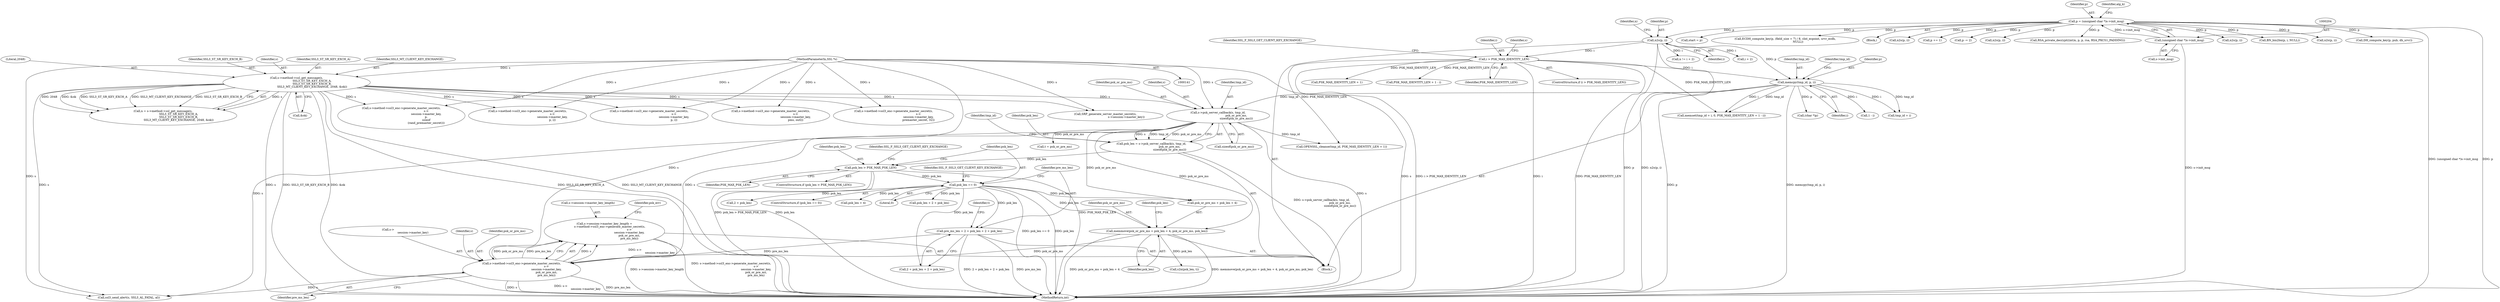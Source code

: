 digraph "0_openssl_3c66a669dfc7b3792f7af0758ea26fe8502ce70c@pointer" {
"1001767" [label="(Call,s->session->master_key_length =\n            s->method->ssl3_enc->generate_master_secret(s,\n                                                        s->\n                                                        session->master_key,\n                                                        psk_or_pre_ms,\n                                                        pre_ms_len))"];
"1001773" [label="(Call,s->method->ssl3_enc->generate_master_secret(s,\n                                                        s->\n                                                        session->master_key,\n                                                        psk_or_pre_ms,\n                                                        pre_ms_len))"];
"1001616" [label="(Call,s->psk_server_callback(s, tmp_id,\n                                         psk_or_pre_ms,\n                                         sizeof(psk_or_pre_ms)))"];
"1000186" [label="(Call,s->method->ssl_get_message(s,\n                                   SSL3_ST_SR_KEY_EXCH_A,\n                                   SSL3_ST_SR_KEY_EXCH_B,\n                                   SSL3_MT_CLIENT_KEY_EXCHANGE, 2048, &ok))"];
"1000142" [label="(MethodParameterIn,SSL *s)"];
"1001600" [label="(Call,memcpy(tmp_id, p, i))"];
"1001566" [label="(Call,n2s(p, i))"];
"1000201" [label="(Call,p = (unsigned char *)s->init_msg)"];
"1000203" [label="(Call,(unsigned char *)s->init_msg)"];
"1001581" [label="(Call,i > PSK_MAX_IDENTITY_LEN)"];
"1001661" [label="(Call,memmove(psk_or_pre_ms + psk_len + 4, psk_or_pre_ms, psk_len))"];
"1001638" [label="(Call,psk_len == 0)"];
"1001628" [label="(Call,psk_len > PSK_MAX_PSK_LEN)"];
"1001614" [label="(Call,psk_len = s->psk_server_callback(s, tmp_id,\n                                         psk_or_pre_ms,\n                                         sizeof(psk_or_pre_ms)))"];
"1001649" [label="(Call,pre_ms_len = 2 + psk_len + 2 + psk_len)"];
"1001669" [label="(Call,s2n(psk_len, t))"];
"1002056" [label="(Call,start = p)"];
"1001566" [label="(Call,n2s(p, i))"];
"1001775" [label="(Call,s->\n                                                        session->master_key)"];
"1000494" [label="(Call,s->method->ssl3_enc->generate_master_secret(s,\n                                                        s->\n                                                        session->master_key,\n                                                        p,\n                                                        sizeof\n                                                        (rand_premaster_secret)))"];
"1001544" [label="(Block,)"];
"1001571" [label="(Identifier,n)"];
"1001475" [label="(Call,ECDH_compute_key(p, (field_size + 7) / 8, clnt_ecpoint, srvr_ecdh,\n                             NULL))"];
"1001615" [label="(Identifier,psk_len)"];
"1001601" [label="(Identifier,tmp_id)"];
"1001661" [label="(Call,memmove(psk_or_pre_ms + psk_len + 4, psk_or_pre_ms, psk_len))"];
"1001640" [label="(Literal,0)"];
"1001570" [label="(Call,n != i + 2)"];
"1001616" [label="(Call,s->psk_server_callback(s, tmp_id,\n                                         psk_or_pre_ms,\n                                         sizeof(psk_or_pre_ms)))"];
"1001670" [label="(Identifier,psk_len)"];
"1001767" [label="(Call,s->session->master_key_length =\n            s->method->ssl3_enc->generate_master_secret(s,\n                                                        s->\n                                                        session->master_key,\n                                                        psk_or_pre_ms,\n                                                        pre_ms_len))"];
"1001614" [label="(Call,psk_len = s->psk_server_callback(s, tmp_id,\n                                         psk_or_pre_ms,\n                                         sizeof(psk_or_pre_ms)))"];
"1000188" [label="(Identifier,SSL3_ST_SR_KEY_EXCH_A)"];
"1001582" [label="(Identifier,i)"];
"1001628" [label="(Call,psk_len > PSK_MAX_PSK_LEN)"];
"1001653" [label="(Call,psk_len + 2 + psk_len)"];
"1001655" [label="(Call,2 + psk_len)"];
"1001622" [label="(Call,OPENSSL_cleanse(tmp_id, PSK_MAX_IDENTITY_LEN + 1))"];
"1001624" [label="(Call,PSK_MAX_IDENTITY_LEN + 1)"];
"1001629" [label="(Identifier,psk_len)"];
"1001620" [label="(Call,sizeof(psk_or_pre_ms))"];
"1001606" [label="(Identifier,tmp_id)"];
"1001568" [label="(Identifier,i)"];
"1001774" [label="(Identifier,s)"];
"1000205" [label="(Call,s->init_msg)"];
"1001638" [label="(Call,psk_len == 0)"];
"1000203" [label="(Call,(unsigned char *)s->init_msg)"];
"1001600" [label="(Call,memcpy(tmp_id, p, i))"];
"1001581" [label="(Call,i > PSK_MAX_IDENTITY_LEN)"];
"1001668" [label="(Identifier,psk_len)"];
"1001783" [label="(Identifier,psk_err)"];
"1000190" [label="(Identifier,SSL3_MT_CLIENT_KEY_EXCHANGE)"];
"1001572" [label="(Call,i + 2)"];
"1000788" [label="(Call,s->method->ssl3_enc->generate_master_secret(s,\n                                                        s->\n                                                        session->master_key,\n                                                        p, i))"];
"1000202" [label="(Identifier,p)"];
"1000143" [label="(Block,)"];
"1001618" [label="(Identifier,tmp_id)"];
"1001567" [label="(Identifier,p)"];
"1001525" [label="(Call,s->method->ssl3_enc->generate_master_secret(s,\n                                                        s->\n                                                        session->master_key,\n                                                        p, i))"];
"1001633" [label="(Identifier,SSL_F_SSL3_GET_CLIENT_KEY_EXCHANGE)"];
"1000184" [label="(Call,n = s->method->ssl_get_message(s,\n                                   SSL3_ST_SR_KEY_EXCH_A,\n                                   SSL3_ST_SR_KEY_EXCH_B,\n                                   SSL3_MT_CLIENT_KEY_EXCHANGE, 2048, &ok))"];
"1001649" [label="(Call,pre_ms_len = 2 + psk_len + 2 + psk_len)"];
"1001780" [label="(Identifier,psk_or_pre_ms)"];
"1000532" [label="(Call,n2s(p, i))"];
"1000191" [label="(Literal,2048)"];
"1001643" [label="(Identifier,SSL_F_SSL3_GET_CLIENT_KEY_EXCHANGE)"];
"1001423" [label="(Call,p += 1)"];
"1000575" [label="(Call,p -= 2)"];
"1002083" [label="(Call,s->method->ssl3_enc->generate_master_secret(s,\n                                                        s->\n                                                        session->master_key,\n                                                        premaster_secret, 32))"];
"1002138" [label="(Call,ssl3_send_alert(s, SSL3_AL_FATAL, al))"];
"1000847" [label="(Call,n2s(p, i))"];
"1001619" [label="(Identifier,psk_or_pre_ms)"];
"1001609" [label="(Call,PSK_MAX_IDENTITY_LEN + 1 - i)"];
"1000192" [label="(Call,&ok)"];
"1000385" [label="(Call,RSA_private_decrypt((int)n, p, p, rsa, RSA_PKCS1_PADDING))"];
"1001627" [label="(ControlStructure,if (psk_len > PSK_MAX_PSK_LEN))"];
"1002163" [label="(MethodReturn,int)"];
"1001658" [label="(Call,t = psk_or_pre_ms)"];
"1001592" [label="(Identifier,s)"];
"1000186" [label="(Call,s->method->ssl_get_message(s,\n                                   SSL3_ST_SR_KEY_EXCH_A,\n                                   SSL3_ST_SR_KEY_EXCH_B,\n                                   SSL3_MT_CLIENT_KEY_EXCHANGE, 2048, &ok))"];
"1001915" [label="(Call,SRP_generate_server_master_secret(s,\n                                               s->session->master_key))"];
"1000330" [label="(Call,n2s(p, i))"];
"1001194" [label="(Call,s->method->ssl3_enc->generate_master_secret(s,\n                                                        s->\n                                                        session->master_key,\n                                                        pms, outl))"];
"1001602" [label="(Identifier,p)"];
"1001604" [label="(Call,memset(tmp_id + i, 0, PSK_MAX_IDENTITY_LEN + 1 - i))"];
"1001667" [label="(Identifier,psk_or_pre_ms)"];
"1000201" [label="(Call,p = (unsigned char *)s->init_msg)"];
"1001605" [label="(Call,tmp_id + i)"];
"1000725" [label="(Call,BN_bin2bn(p, i, NULL))"];
"1000189" [label="(Identifier,SSL3_ST_SR_KEY_EXCH_B)"];
"1001637" [label="(ControlStructure,if (psk_len == 0))"];
"1001623" [label="(Identifier,tmp_id)"];
"1001703" [label="(Call,(char *)p)"];
"1001802" [label="(Call,n2s(p, i))"];
"1001768" [label="(Call,s->session->master_key_length)"];
"1001650" [label="(Identifier,pre_ms_len)"];
"1001639" [label="(Identifier,psk_len)"];
"1000187" [label="(Identifier,s)"];
"1001586" [label="(Identifier,SSL_F_SSL3_GET_CLIENT_KEY_EXCHANGE)"];
"1001603" [label="(Identifier,i)"];
"1000209" [label="(Identifier,alg_k)"];
"1001662" [label="(Call,psk_or_pre_ms + psk_len + 4)"];
"1001611" [label="(Call,1 - i)"];
"1001664" [label="(Call,psk_len + 4)"];
"1000142" [label="(MethodParameterIn,SSL *s)"];
"1001617" [label="(Identifier,s)"];
"1001651" [label="(Call,2 + psk_len + 2 + psk_len)"];
"1001659" [label="(Identifier,t)"];
"1001630" [label="(Identifier,PSK_MAX_PSK_LEN)"];
"1001583" [label="(Identifier,PSK_MAX_IDENTITY_LEN)"];
"1000740" [label="(Call,DH_compute_key(p, pub, dh_srvr))"];
"1001781" [label="(Identifier,pre_ms_len)"];
"1001773" [label="(Call,s->method->ssl3_enc->generate_master_secret(s,\n                                                        s->\n                                                        session->master_key,\n                                                        psk_or_pre_ms,\n                                                        pre_ms_len))"];
"1001580" [label="(ControlStructure,if (i > PSK_MAX_IDENTITY_LEN))"];
"1001767" -> "1001544"  [label="AST: "];
"1001767" -> "1001773"  [label="CFG: "];
"1001768" -> "1001767"  [label="AST: "];
"1001773" -> "1001767"  [label="AST: "];
"1001783" -> "1001767"  [label="CFG: "];
"1001767" -> "1002163"  [label="DDG: s->session->master_key_length"];
"1001767" -> "1002163"  [label="DDG: s->method->ssl3_enc->generate_master_secret(s,\n                                                        s->\n                                                        session->master_key,\n                                                        psk_or_pre_ms,\n                                                        pre_ms_len)"];
"1001773" -> "1001767"  [label="DDG: s"];
"1001773" -> "1001767"  [label="DDG: s->\n                                                        session->master_key"];
"1001773" -> "1001767"  [label="DDG: psk_or_pre_ms"];
"1001773" -> "1001767"  [label="DDG: pre_ms_len"];
"1001773" -> "1001781"  [label="CFG: "];
"1001774" -> "1001773"  [label="AST: "];
"1001775" -> "1001773"  [label="AST: "];
"1001780" -> "1001773"  [label="AST: "];
"1001781" -> "1001773"  [label="AST: "];
"1001773" -> "1002163"  [label="DDG: pre_ms_len"];
"1001773" -> "1002163"  [label="DDG: s"];
"1001773" -> "1002163"  [label="DDG: s->\n                                                        session->master_key"];
"1001616" -> "1001773"  [label="DDG: s"];
"1000142" -> "1001773"  [label="DDG: s"];
"1001661" -> "1001773"  [label="DDG: psk_or_pre_ms"];
"1001649" -> "1001773"  [label="DDG: pre_ms_len"];
"1001773" -> "1002138"  [label="DDG: s"];
"1001616" -> "1001614"  [label="AST: "];
"1001616" -> "1001620"  [label="CFG: "];
"1001617" -> "1001616"  [label="AST: "];
"1001618" -> "1001616"  [label="AST: "];
"1001619" -> "1001616"  [label="AST: "];
"1001620" -> "1001616"  [label="AST: "];
"1001614" -> "1001616"  [label="CFG: "];
"1001616" -> "1002163"  [label="DDG: s"];
"1001616" -> "1001614"  [label="DDG: s"];
"1001616" -> "1001614"  [label="DDG: tmp_id"];
"1001616" -> "1001614"  [label="DDG: psk_or_pre_ms"];
"1000186" -> "1001616"  [label="DDG: s"];
"1000142" -> "1001616"  [label="DDG: s"];
"1001600" -> "1001616"  [label="DDG: tmp_id"];
"1001616" -> "1001622"  [label="DDG: tmp_id"];
"1001616" -> "1001658"  [label="DDG: psk_or_pre_ms"];
"1001616" -> "1001661"  [label="DDG: psk_or_pre_ms"];
"1001616" -> "1001662"  [label="DDG: psk_or_pre_ms"];
"1001616" -> "1002138"  [label="DDG: s"];
"1000186" -> "1000184"  [label="AST: "];
"1000186" -> "1000192"  [label="CFG: "];
"1000187" -> "1000186"  [label="AST: "];
"1000188" -> "1000186"  [label="AST: "];
"1000189" -> "1000186"  [label="AST: "];
"1000190" -> "1000186"  [label="AST: "];
"1000191" -> "1000186"  [label="AST: "];
"1000192" -> "1000186"  [label="AST: "];
"1000184" -> "1000186"  [label="CFG: "];
"1000186" -> "1002163"  [label="DDG: SSL3_ST_SR_KEY_EXCH_A"];
"1000186" -> "1002163"  [label="DDG: s"];
"1000186" -> "1002163"  [label="DDG: SSL3_MT_CLIENT_KEY_EXCHANGE"];
"1000186" -> "1002163"  [label="DDG: SSL3_ST_SR_KEY_EXCH_B"];
"1000186" -> "1002163"  [label="DDG: &ok"];
"1000186" -> "1000184"  [label="DDG: s"];
"1000186" -> "1000184"  [label="DDG: 2048"];
"1000186" -> "1000184"  [label="DDG: &ok"];
"1000186" -> "1000184"  [label="DDG: SSL3_ST_SR_KEY_EXCH_A"];
"1000186" -> "1000184"  [label="DDG: SSL3_MT_CLIENT_KEY_EXCHANGE"];
"1000186" -> "1000184"  [label="DDG: SSL3_ST_SR_KEY_EXCH_B"];
"1000142" -> "1000186"  [label="DDG: s"];
"1000186" -> "1000494"  [label="DDG: s"];
"1000186" -> "1000788"  [label="DDG: s"];
"1000186" -> "1001194"  [label="DDG: s"];
"1000186" -> "1001525"  [label="DDG: s"];
"1000186" -> "1001915"  [label="DDG: s"];
"1000186" -> "1002083"  [label="DDG: s"];
"1000186" -> "1002138"  [label="DDG: s"];
"1000142" -> "1000141"  [label="AST: "];
"1000142" -> "1002163"  [label="DDG: s"];
"1000142" -> "1000494"  [label="DDG: s"];
"1000142" -> "1000788"  [label="DDG: s"];
"1000142" -> "1001194"  [label="DDG: s"];
"1000142" -> "1001525"  [label="DDG: s"];
"1000142" -> "1001915"  [label="DDG: s"];
"1000142" -> "1002083"  [label="DDG: s"];
"1000142" -> "1002138"  [label="DDG: s"];
"1001600" -> "1001544"  [label="AST: "];
"1001600" -> "1001603"  [label="CFG: "];
"1001601" -> "1001600"  [label="AST: "];
"1001602" -> "1001600"  [label="AST: "];
"1001603" -> "1001600"  [label="AST: "];
"1001606" -> "1001600"  [label="CFG: "];
"1001600" -> "1002163"  [label="DDG: memcpy(tmp_id, p, i)"];
"1001600" -> "1002163"  [label="DDG: p"];
"1001566" -> "1001600"  [label="DDG: p"];
"1001581" -> "1001600"  [label="DDG: i"];
"1001600" -> "1001604"  [label="DDG: tmp_id"];
"1001600" -> "1001604"  [label="DDG: i"];
"1001600" -> "1001605"  [label="DDG: tmp_id"];
"1001600" -> "1001605"  [label="DDG: i"];
"1001600" -> "1001611"  [label="DDG: i"];
"1001600" -> "1001703"  [label="DDG: p"];
"1001566" -> "1001544"  [label="AST: "];
"1001566" -> "1001568"  [label="CFG: "];
"1001567" -> "1001566"  [label="AST: "];
"1001568" -> "1001566"  [label="AST: "];
"1001571" -> "1001566"  [label="CFG: "];
"1001566" -> "1002163"  [label="DDG: p"];
"1001566" -> "1002163"  [label="DDG: n2s(p, i)"];
"1000201" -> "1001566"  [label="DDG: p"];
"1001566" -> "1001570"  [label="DDG: i"];
"1001566" -> "1001572"  [label="DDG: i"];
"1001566" -> "1001581"  [label="DDG: i"];
"1000201" -> "1000143"  [label="AST: "];
"1000201" -> "1000203"  [label="CFG: "];
"1000202" -> "1000201"  [label="AST: "];
"1000203" -> "1000201"  [label="AST: "];
"1000209" -> "1000201"  [label="CFG: "];
"1000201" -> "1002163"  [label="DDG: (unsigned char *)s->init_msg"];
"1000201" -> "1002163"  [label="DDG: p"];
"1000203" -> "1000201"  [label="DDG: s->init_msg"];
"1000201" -> "1000330"  [label="DDG: p"];
"1000201" -> "1000385"  [label="DDG: p"];
"1000201" -> "1000532"  [label="DDG: p"];
"1000201" -> "1000575"  [label="DDG: p"];
"1000201" -> "1000725"  [label="DDG: p"];
"1000201" -> "1000740"  [label="DDG: p"];
"1000201" -> "1000847"  [label="DDG: p"];
"1000201" -> "1001423"  [label="DDG: p"];
"1000201" -> "1001475"  [label="DDG: p"];
"1000201" -> "1001802"  [label="DDG: p"];
"1000201" -> "1002056"  [label="DDG: p"];
"1000203" -> "1000205"  [label="CFG: "];
"1000204" -> "1000203"  [label="AST: "];
"1000205" -> "1000203"  [label="AST: "];
"1000203" -> "1002163"  [label="DDG: s->init_msg"];
"1001581" -> "1001580"  [label="AST: "];
"1001581" -> "1001583"  [label="CFG: "];
"1001582" -> "1001581"  [label="AST: "];
"1001583" -> "1001581"  [label="AST: "];
"1001586" -> "1001581"  [label="CFG: "];
"1001592" -> "1001581"  [label="CFG: "];
"1001581" -> "1002163"  [label="DDG: i"];
"1001581" -> "1002163"  [label="DDG: PSK_MAX_IDENTITY_LEN"];
"1001581" -> "1002163"  [label="DDG: i > PSK_MAX_IDENTITY_LEN"];
"1001581" -> "1001604"  [label="DDG: PSK_MAX_IDENTITY_LEN"];
"1001581" -> "1001609"  [label="DDG: PSK_MAX_IDENTITY_LEN"];
"1001581" -> "1001622"  [label="DDG: PSK_MAX_IDENTITY_LEN"];
"1001581" -> "1001624"  [label="DDG: PSK_MAX_IDENTITY_LEN"];
"1001661" -> "1001544"  [label="AST: "];
"1001661" -> "1001668"  [label="CFG: "];
"1001662" -> "1001661"  [label="AST: "];
"1001667" -> "1001661"  [label="AST: "];
"1001668" -> "1001661"  [label="AST: "];
"1001670" -> "1001661"  [label="CFG: "];
"1001661" -> "1002163"  [label="DDG: psk_or_pre_ms + psk_len + 4"];
"1001661" -> "1002163"  [label="DDG: memmove(psk_or_pre_ms + psk_len + 4, psk_or_pre_ms, psk_len)"];
"1001638" -> "1001661"  [label="DDG: psk_len"];
"1001661" -> "1001669"  [label="DDG: psk_len"];
"1001638" -> "1001637"  [label="AST: "];
"1001638" -> "1001640"  [label="CFG: "];
"1001639" -> "1001638"  [label="AST: "];
"1001640" -> "1001638"  [label="AST: "];
"1001643" -> "1001638"  [label="CFG: "];
"1001650" -> "1001638"  [label="CFG: "];
"1001638" -> "1002163"  [label="DDG: psk_len == 0"];
"1001638" -> "1002163"  [label="DDG: psk_len"];
"1001628" -> "1001638"  [label="DDG: psk_len"];
"1001638" -> "1001649"  [label="DDG: psk_len"];
"1001638" -> "1001651"  [label="DDG: psk_len"];
"1001638" -> "1001653"  [label="DDG: psk_len"];
"1001638" -> "1001655"  [label="DDG: psk_len"];
"1001638" -> "1001662"  [label="DDG: psk_len"];
"1001638" -> "1001664"  [label="DDG: psk_len"];
"1001628" -> "1001627"  [label="AST: "];
"1001628" -> "1001630"  [label="CFG: "];
"1001629" -> "1001628"  [label="AST: "];
"1001630" -> "1001628"  [label="AST: "];
"1001633" -> "1001628"  [label="CFG: "];
"1001639" -> "1001628"  [label="CFG: "];
"1001628" -> "1002163"  [label="DDG: psk_len > PSK_MAX_PSK_LEN"];
"1001628" -> "1002163"  [label="DDG: psk_len"];
"1001628" -> "1002163"  [label="DDG: PSK_MAX_PSK_LEN"];
"1001614" -> "1001628"  [label="DDG: psk_len"];
"1001614" -> "1001544"  [label="AST: "];
"1001615" -> "1001614"  [label="AST: "];
"1001623" -> "1001614"  [label="CFG: "];
"1001614" -> "1002163"  [label="DDG: s->psk_server_callback(s, tmp_id,\n                                         psk_or_pre_ms,\n                                         sizeof(psk_or_pre_ms))"];
"1001649" -> "1001544"  [label="AST: "];
"1001649" -> "1001651"  [label="CFG: "];
"1001650" -> "1001649"  [label="AST: "];
"1001651" -> "1001649"  [label="AST: "];
"1001659" -> "1001649"  [label="CFG: "];
"1001649" -> "1002163"  [label="DDG: 2 + psk_len + 2 + psk_len"];
"1001649" -> "1002163"  [label="DDG: pre_ms_len"];
}
